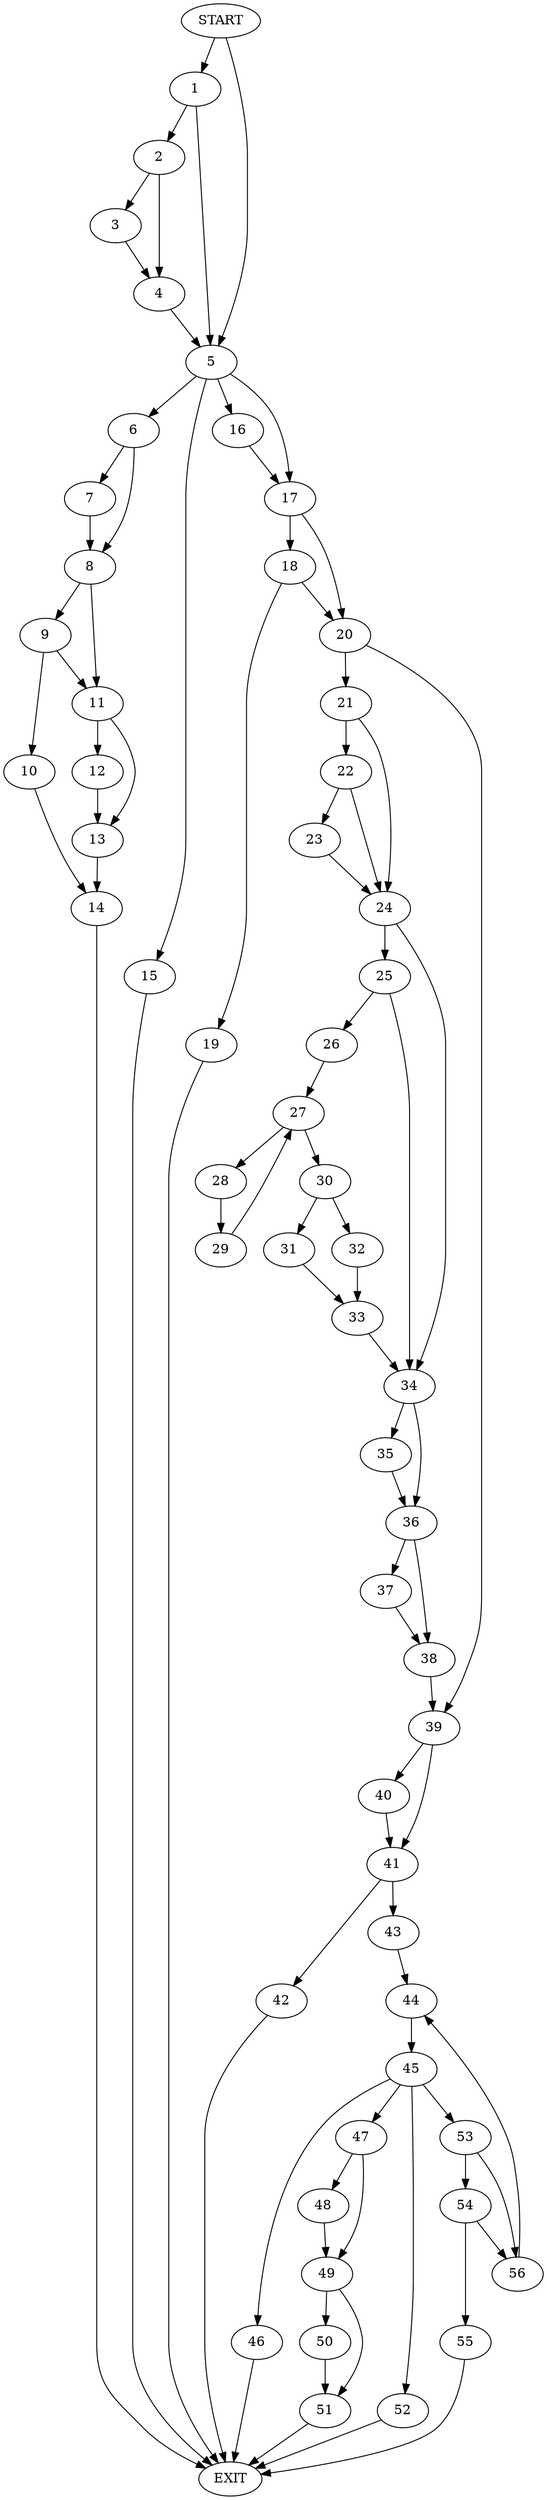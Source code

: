 digraph { 
0 [label="START"];
1;
2;
3;
4;
5;
6;
7;
8;
9;
10;
11;
12;
13;
14;
15;
16;
17;
18;
19;
20;
21;
22;
23;
24;
25;
26;
27;
28;
29;
30;
31;
32;
33;
34;
35;
36;
37;
38;
39;
40;
41;
42;
43;
44;
45;
46;
47;
48;
49;
50;
51;
52;
53;
54;
55;
56;
57[label="EXIT"];
0 -> 1;
0 -> 5;
1 -> 2;
1 -> 5;
2 -> 3;
2 -> 4;
3 -> 4;
4 -> 5;
5 -> 16;
5 -> 6;
5:s2 -> 15;
5:s3 -> 17;
6 -> 7;
6 -> 8;
7 -> 8;
8 -> 9;
8 -> 11;
9 -> 11;
9 -> 10;
10 -> 14;
11 -> 12;
11 -> 13;
12 -> 13;
13 -> 14;
14 -> 57;
15 -> 57;
16 -> 17;
17 -> 18;
17 -> 20;
18 -> 19;
18 -> 20;
19 -> 57;
20 -> 21;
20 -> 39;
21 -> 22;
21 -> 24;
22 -> 24;
22 -> 23;
23 -> 24;
24 -> 25;
24 -> 34;
25 -> 26;
25 -> 34;
26 -> 27;
27 -> 28;
27 -> 30;
28 -> 29;
29 -> 27;
30 -> 31;
30 -> 32;
31 -> 33;
32 -> 33;
33 -> 34;
34 -> 35;
34 -> 36;
35 -> 36;
36 -> 37;
36 -> 38;
37 -> 38;
38 -> 39;
39 -> 40;
39 -> 41;
40 -> 41;
41 -> 42;
41 -> 43;
42 -> 57;
43 -> 44;
44 -> 45;
45 -> 53;
45 -> 46;
45:s2 -> 47;
45:s3 -> 52;
46 -> 57;
47 -> 48;
47 -> 49;
48 -> 49;
49 -> 50;
49 -> 51;
50 -> 51;
51 -> 57;
52 -> 57;
53 -> 54;
53 -> 56;
54 -> 55;
54 -> 56;
55 -> 57;
56 -> 44;
}